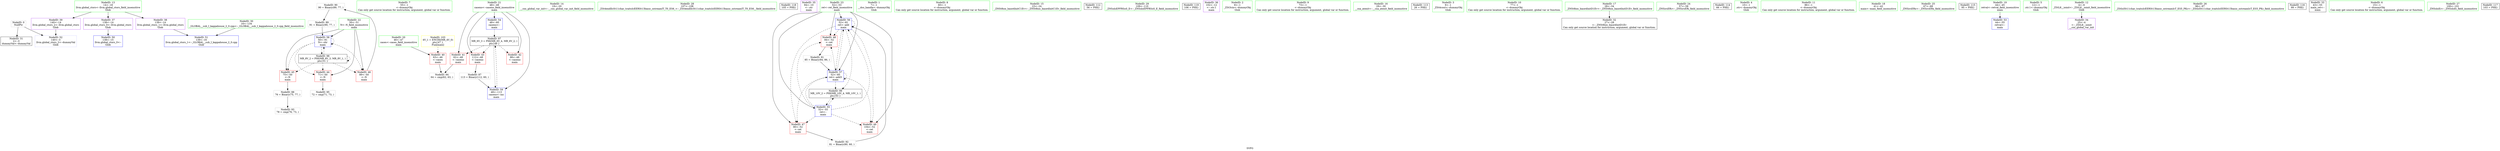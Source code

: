 digraph "SVFG" {
	label="SVFG";

	Node0x557cee0ccfd0 [shape=record,color=grey,label="{NodeID: 0\nNullPtr}"];
	Node0x557cee0ccfd0 -> Node0x557cee0df040[style=solid];
	Node0x557cee0ccfd0 -> Node0x557cee0e12c0[style=solid];
	Node0x557cee0e31d0 [shape=record,color=grey,label="{NodeID: 90\n90 = Binary(89, 77, )\n}"];
	Node0x557cee0e31d0 -> Node0x557cee0e3050[style=solid];
	Node0x557cee0dd520 [shape=record,color=green,label="{NodeID: 7\n55\<--1\n\<--dummyObj\nCan only get source location for instruction, argument, global var or function.}"];
	Node0x557cee0e6ee0 [shape=record,color=black,label="{NodeID: 97\nMR_6V_3 = PHI(MR_6V_4, MR_6V_2, )\npts\{49 \}\n}"];
	Node0x557cee0e6ee0 -> Node0x557cee0df950[style=dashed];
	Node0x557cee0e6ee0 -> Node0x557cee0dfa20[style=dashed];
	Node0x557cee0e6ee0 -> Node0x557cee0dfaf0[style=dashed];
	Node0x557cee0e6ee0 -> Node0x557cee0e18a0[style=dashed];
	Node0x557cee0de0c0 [shape=record,color=green,label="{NodeID: 14\n19\<--20\n__cxx_global_var_init\<--__cxx_global_var_init_field_insensitive\n}"];
	Node0x557cee0de6d0 [shape=record,color=green,label="{NodeID: 21\n48\<--49\ncaseno\<--caseno_field_insensitive\nmain\n}"];
	Node0x557cee0de6d0 -> Node0x557cee0df950[style=solid];
	Node0x557cee0de6d0 -> Node0x557cee0dfa20[style=solid];
	Node0x557cee0de6d0 -> Node0x557cee0dfaf0[style=solid];
	Node0x557cee0de6d0 -> Node0x557cee0e1490[style=solid];
	Node0x557cee0de6d0 -> Node0x557cee0e18a0[style=solid];
	Node0x557cee0ded40 [shape=record,color=green,label="{NodeID: 28\n107\<--108\n_ZSt4endlIcSt11char_traitsIcEERSt13basic_ostreamIT_T0_ES6_\<--_ZSt4endlIcSt11char_traitsIcEERSt13basic_ostreamIT_T0_ES6__field_insensitive\n}"];
	Node0x557cee0ed890 [shape=record,color=black,label="{NodeID: 118\n105 = PHI()\n}"];
	Node0x557cee0df3e0 [shape=record,color=purple,label="{NodeID: 35\n94\<--10\n\<--.str\nmain\n}"];
	Node0x557cee0dfa20 [shape=record,color=red,label="{NodeID: 42\n98\<--48\n\<--caseno\nmain\n}"];
	Node0x557cee0e0ff0 [shape=record,color=red,label="{NodeID: 49\n104\<--52\n\<--ret\nmain\n}"];
	Node0x557cee0e1630 [shape=record,color=blue,label="{NodeID: 56\n52\<--81\nret\<--add\nmain\n}"];
	Node0x557cee0e1630 -> Node0x557cee0dfe30[style=dashed];
	Node0x557cee0e1630 -> Node0x557cee0e0f20[style=dashed];
	Node0x557cee0e1630 -> Node0x557cee0e0ff0[style=dashed];
	Node0x557cee0e1630 -> Node0x557cee0e1630[style=dashed];
	Node0x557cee0e1630 -> Node0x557cee0e1700[style=dashed];
	Node0x557cee0e1630 -> Node0x557cee0e78e0[style=dashed];
	Node0x557cee0cc360 [shape=record,color=green,label="{NodeID: 1\n7\<--1\n__dso_handle\<--dummyObj\nGlob }"];
	Node0x557cee0e3350 [shape=record,color=grey,label="{NodeID: 91\n85 = Binary(84, 86, )\n}"];
	Node0x557cee0e3350 -> Node0x557cee0e1700[style=solid];
	Node0x557cee0dd5b0 [shape=record,color=green,label="{NodeID: 8\n60\<--1\n\<--dummyObj\nCan only get source location for instruction, argument, global var or function.}"];
	Node0x557cee0e73e0 [shape=record,color=black,label="{NodeID: 98\nMR_8V_2 = PHI(MR_8V_3, MR_8V_1, )\npts\{51 \}\n}"];
	Node0x557cee0e73e0 -> Node0x557cee0dfbc0[style=dashed];
	Node0x557cee0e73e0 -> Node0x557cee0dfc90[style=dashed];
	Node0x557cee0e73e0 -> Node0x557cee0dfd60[style=dashed];
	Node0x557cee0e73e0 -> Node0x557cee0e17d0[style=dashed];
	Node0x557cee0e73e0 -> Node0x557cee0e73e0[style=dashed];
	Node0x557cee0de190 [shape=record,color=green,label="{NodeID: 15\n23\<--24\n_ZNSt8ios_base4InitC1Ev\<--_ZNSt8ios_base4InitC1Ev_field_insensitive\n}"];
	Node0x557cee0de7a0 [shape=record,color=green,label="{NodeID: 22\n50\<--51\nN\<--N_field_insensitive\nmain\n}"];
	Node0x557cee0de7a0 -> Node0x557cee0dfbc0[style=solid];
	Node0x557cee0de7a0 -> Node0x557cee0dfc90[style=solid];
	Node0x557cee0de7a0 -> Node0x557cee0dfd60[style=solid];
	Node0x557cee0de7a0 -> Node0x557cee0e17d0[style=solid];
	Node0x557cedf825b0 [shape=record,color=black,label="{NodeID: 112\n56 = PHI()\n}"];
	Node0x557cee0dee40 [shape=record,color=green,label="{NodeID: 29\n109\<--110\n_ZNSolsEPFRSoS_E\<--_ZNSolsEPFRSoS_E_field_insensitive\n}"];
	Node0x557cee0ee470 [shape=record,color=black,label="{NodeID: 119\n106 = PHI()\n}"];
	Node0x557cee0df4b0 [shape=record,color=purple,label="{NodeID: 36\n102\<--12\n\<--.str.1\nmain\n}"];
	Node0x557cee0dfaf0 [shape=record,color=red,label="{NodeID: 43\n112\<--48\n\<--caseno\nmain\n}"];
	Node0x557cee0dfaf0 -> Node0x557cee0e2d50[style=solid];
	Node0x557cee0e10c0 [shape=record,color=blue,label="{NodeID: 50\n138\<--15\nllvm.global_ctors_0\<--\nGlob }"];
	Node0x557cee0e1700 [shape=record,color=blue,label="{NodeID: 57\n52\<--85\nret\<--add3\nmain\n}"];
	Node0x557cee0e1700 -> Node0x557cee0dfe30[style=dashed];
	Node0x557cee0e1700 -> Node0x557cee0e0f20[style=dashed];
	Node0x557cee0e1700 -> Node0x557cee0e0ff0[style=dashed];
	Node0x557cee0e1700 -> Node0x557cee0e1630[style=dashed];
	Node0x557cee0e1700 -> Node0x557cee0e1700[style=dashed];
	Node0x557cee0e1700 -> Node0x557cee0e78e0[style=dashed];
	Node0x557cee0cbe60 [shape=record,color=green,label="{NodeID: 2\n8\<--1\n_ZSt3cin\<--dummyObj\nGlob }"];
	Node0x557cee0e34d0 [shape=record,color=grey,label="{NodeID: 92\n81 = Binary(80, 60, )\n}"];
	Node0x557cee0e34d0 -> Node0x557cee0e1630[style=solid];
	Node0x557cee0dd640 [shape=record,color=green,label="{NodeID: 9\n73\<--1\n\<--dummyObj\nCan only get source location for instruction, argument, global var or function.}"];
	Node0x557cee0e78e0 [shape=record,color=black,label="{NodeID: 99\nMR_10V_2 = PHI(MR_10V_4, MR_10V_1, )\npts\{53 \}\n}"];
	Node0x557cee0e78e0 -> Node0x557cee0e1560[style=dashed];
	Node0x557cee0de260 [shape=record,color=green,label="{NodeID: 16\n29\<--30\n__cxa_atexit\<--__cxa_atexit_field_insensitive\n}"];
	Node0x557cee0de870 [shape=record,color=green,label="{NodeID: 23\n52\<--53\nret\<--ret_field_insensitive\nmain\n}"];
	Node0x557cee0de870 -> Node0x557cee0dfe30[style=solid];
	Node0x557cee0de870 -> Node0x557cee0e0f20[style=solid];
	Node0x557cee0de870 -> Node0x557cee0e0ff0[style=solid];
	Node0x557cee0de870 -> Node0x557cee0e1560[style=solid];
	Node0x557cee0de870 -> Node0x557cee0e1630[style=solid];
	Node0x557cee0de870 -> Node0x557cee0e1700[style=solid];
	Node0x557cee0ed330 [shape=record,color=black,label="{NodeID: 113\n26 = PHI()\n}"];
	Node0x557cee0def40 [shape=record,color=green,label="{NodeID: 30\n16\<--134\n_GLOBAL__sub_I_kappahouse_2_0.cpp\<--_GLOBAL__sub_I_kappahouse_2_0.cpp_field_insensitive\n}"];
	Node0x557cee0def40 -> Node0x557cee0e11c0[style=solid];
	Node0x557cee0df580 [shape=record,color=purple,label="{NodeID: 37\n138\<--14\nllvm.global_ctors_0\<--llvm.global_ctors\nGlob }"];
	Node0x557cee0df580 -> Node0x557cee0e10c0[style=solid];
	Node0x557cee0dfbc0 [shape=record,color=red,label="{NodeID: 44\n71\<--50\n\<--N\nmain\n}"];
	Node0x557cee0dfbc0 -> Node0x557cee0e3950[style=solid];
	Node0x557cee0e11c0 [shape=record,color=blue,label="{NodeID: 51\n139\<--16\nllvm.global_ctors_1\<--_GLOBAL__sub_I_kappahouse_2_0.cpp\nGlob }"];
	Node0x557cee0e17d0 [shape=record,color=blue,label="{NodeID: 58\n50\<--91\nN\<--shr\nmain\n}"];
	Node0x557cee0e17d0 -> Node0x557cee0dfbc0[style=dashed];
	Node0x557cee0e17d0 -> Node0x557cee0dfc90[style=dashed];
	Node0x557cee0e17d0 -> Node0x557cee0dfd60[style=dashed];
	Node0x557cee0e17d0 -> Node0x557cee0e17d0[style=dashed];
	Node0x557cee0e17d0 -> Node0x557cee0e73e0[style=dashed];
	Node0x557cee0cc0f0 [shape=record,color=green,label="{NodeID: 3\n9\<--1\n_ZSt4cout\<--dummyObj\nGlob }"];
	Node0x557cee0e3650 [shape=record,color=grey,label="{NodeID: 93\n78 = cmp(76, 73, )\n}"];
	Node0x557cee0dde80 [shape=record,color=green,label="{NodeID: 10\n77\<--1\n\<--dummyObj\nCan only get source location for instruction, argument, global var or function.}"];
	Node0x557cee0de330 [shape=record,color=green,label="{NodeID: 17\n28\<--34\n_ZNSt8ios_base4InitD1Ev\<--_ZNSt8ios_base4InitD1Ev_field_insensitive\n}"];
	Node0x557cee0de330 -> Node0x557cee0df140[style=solid];
	Node0x557cee0de940 [shape=record,color=green,label="{NodeID: 24\n57\<--58\n_ZNSirsERi\<--_ZNSirsERi_field_insensitive\n}"];
	Node0x557cee0ed430 [shape=record,color=black,label="{NodeID: 114\n66 = PHI()\n}"];
	Node0x557cee0df040 [shape=record,color=black,label="{NodeID: 31\n2\<--3\ndummyVal\<--dummyVal\n}"];
	Node0x557cee0df680 [shape=record,color=purple,label="{NodeID: 38\n139\<--14\nllvm.global_ctors_1\<--llvm.global_ctors\nGlob }"];
	Node0x557cee0df680 -> Node0x557cee0e11c0[style=solid];
	Node0x557cee0dfc90 [shape=record,color=red,label="{NodeID: 45\n75\<--50\n\<--N\nmain\n}"];
	Node0x557cee0dfc90 -> Node0x557cee0e2ed0[style=solid];
	Node0x557cee0e12c0 [shape=record,color=blue, style = dotted,label="{NodeID: 52\n140\<--3\nllvm.global_ctors_2\<--dummyVal\nGlob }"];
	Node0x557cee0e18a0 [shape=record,color=blue,label="{NodeID: 59\n48\<--113\ncaseno\<--inc\nmain\n}"];
	Node0x557cee0e18a0 -> Node0x557cee0e6ee0[style=dashed];
	Node0x557cee0e2d50 [shape=record,color=grey,label="{NodeID: 87\n113 = Binary(112, 60, )\n}"];
	Node0x557cee0e2d50 -> Node0x557cee0e18a0[style=solid];
	Node0x557cee0cd160 [shape=record,color=green,label="{NodeID: 4\n10\<--1\n.str\<--dummyObj\nGlob }"];
	Node0x557cee0e37d0 [shape=record,color=grey,label="{NodeID: 94\n64 = cmp(62, 63, )\n}"];
	Node0x557cee0ddf10 [shape=record,color=green,label="{NodeID: 11\n86\<--1\n\<--dummyObj\nCan only get source location for instruction, argument, global var or function.}"];
	Node0x557cee0de430 [shape=record,color=green,label="{NodeID: 18\n41\<--42\nmain\<--main_field_insensitive\n}"];
	Node0x557cee0dea40 [shape=record,color=green,label="{NodeID: 25\n67\<--68\n_ZNSirsERx\<--_ZNSirsERx_field_insensitive\n}"];
	Node0x557cee0ed530 [shape=record,color=black,label="{NodeID: 115\n95 = PHI()\n}"];
	Node0x557cee0df140 [shape=record,color=black,label="{NodeID: 32\n27\<--28\n\<--_ZNSt8ios_base4InitD1Ev\nCan only get source location for instruction, argument, global var or function.}"];
	Node0x557cee0df780 [shape=record,color=purple,label="{NodeID: 39\n140\<--14\nllvm.global_ctors_2\<--llvm.global_ctors\nGlob }"];
	Node0x557cee0df780 -> Node0x557cee0e12c0[style=solid];
	Node0x557cee0dfd60 [shape=record,color=red,label="{NodeID: 46\n89\<--50\n\<--N\nmain\n}"];
	Node0x557cee0dfd60 -> Node0x557cee0e31d0[style=solid];
	Node0x557cee0e13c0 [shape=record,color=blue,label="{NodeID: 53\n44\<--55\nretval\<--\nmain\n}"];
	Node0x557cee0e2ed0 [shape=record,color=grey,label="{NodeID: 88\n76 = Binary(75, 77, )\n}"];
	Node0x557cee0e2ed0 -> Node0x557cee0e3650[style=solid];
	Node0x557cee0cd1f0 [shape=record,color=green,label="{NodeID: 5\n12\<--1\n.str.1\<--dummyObj\nGlob }"];
	Node0x557cee0e3950 [shape=record,color=grey,label="{NodeID: 95\n72 = cmp(71, 73, )\n}"];
	Node0x557cee0ddfa0 [shape=record,color=green,label="{NodeID: 12\n4\<--6\n_ZStL8__ioinit\<--_ZStL8__ioinit_field_insensitive\nGlob }"];
	Node0x557cee0ddfa0 -> Node0x557cee0df310[style=solid];
	Node0x557cee0de530 [shape=record,color=green,label="{NodeID: 19\n44\<--45\nretval\<--retval_field_insensitive\nmain\n}"];
	Node0x557cee0de530 -> Node0x557cee0e13c0[style=solid];
	Node0x557cee0deb40 [shape=record,color=green,label="{NodeID: 26\n96\<--97\n_ZStlsISt11char_traitsIcEERSt13basic_ostreamIcT_ES5_PKc\<--_ZStlsISt11char_traitsIcEERSt13basic_ostreamIcT_ES5_PKc_field_insensitive\n}"];
	Node0x557cee0ed690 [shape=record,color=black,label="{NodeID: 116\n99 = PHI()\n}"];
	Node0x557cee0df240 [shape=record,color=black,label="{NodeID: 33\n43\<--55\nmain_ret\<--\nmain\n}"];
	Node0x557cee0df880 [shape=record,color=red,label="{NodeID: 40\n63\<--46\n\<--cases\nmain\n}"];
	Node0x557cee0df880 -> Node0x557cee0e37d0[style=solid];
	Node0x557cee0dfe30 [shape=record,color=red,label="{NodeID: 47\n80\<--52\n\<--ret\nmain\n}"];
	Node0x557cee0dfe30 -> Node0x557cee0e34d0[style=solid];
	Node0x557cee0e1490 [shape=record,color=blue,label="{NodeID: 54\n48\<--60\ncaseno\<--\nmain\n}"];
	Node0x557cee0e1490 -> Node0x557cee0e6ee0[style=dashed];
	Node0x557cee0e3050 [shape=record,color=grey,label="{NodeID: 89\n91 = Binary(90, 77, )\n}"];
	Node0x557cee0e3050 -> Node0x557cee0e17d0[style=solid];
	Node0x557cee0dd490 [shape=record,color=green,label="{NodeID: 6\n15\<--1\n\<--dummyObj\nCan only get source location for instruction, argument, global var or function.}"];
	Node0x557cee0de030 [shape=record,color=green,label="{NodeID: 13\n14\<--18\nllvm.global_ctors\<--llvm.global_ctors_field_insensitive\nGlob }"];
	Node0x557cee0de030 -> Node0x557cee0df580[style=solid];
	Node0x557cee0de030 -> Node0x557cee0df680[style=solid];
	Node0x557cee0de030 -> Node0x557cee0df780[style=solid];
	Node0x557cee0e9300 [shape=record,color=yellow,style=double,label="{NodeID: 103\n4V_1 = ENCHI(MR_4V_0)\npts\{47 \}\nFun[main]}"];
	Node0x557cee0e9300 -> Node0x557cee0df880[style=dashed];
	Node0x557cee0de600 [shape=record,color=green,label="{NodeID: 20\n46\<--47\ncases\<--cases_field_insensitive\nmain\n}"];
	Node0x557cee0de600 -> Node0x557cee0df880[style=solid];
	Node0x557cee0dec40 [shape=record,color=green,label="{NodeID: 27\n100\<--101\n_ZNSolsEi\<--_ZNSolsEi_field_insensitive\n}"];
	Node0x557cee0ed790 [shape=record,color=black,label="{NodeID: 117\n103 = PHI()\n}"];
	Node0x557cee0df310 [shape=record,color=purple,label="{NodeID: 34\n25\<--4\n\<--_ZStL8__ioinit\n__cxx_global_var_init\n}"];
	Node0x557cee0df950 [shape=record,color=red,label="{NodeID: 41\n62\<--48\n\<--caseno\nmain\n}"];
	Node0x557cee0df950 -> Node0x557cee0e37d0[style=solid];
	Node0x557cee0e0f20 [shape=record,color=red,label="{NodeID: 48\n84\<--52\n\<--ret\nmain\n}"];
	Node0x557cee0e0f20 -> Node0x557cee0e3350[style=solid];
	Node0x557cee0e1560 [shape=record,color=blue,label="{NodeID: 55\n52\<--55\nret\<--\nmain\n}"];
	Node0x557cee0e1560 -> Node0x557cee0dfe30[style=dashed];
	Node0x557cee0e1560 -> Node0x557cee0e0f20[style=dashed];
	Node0x557cee0e1560 -> Node0x557cee0e0ff0[style=dashed];
	Node0x557cee0e1560 -> Node0x557cee0e1630[style=dashed];
	Node0x557cee0e1560 -> Node0x557cee0e1700[style=dashed];
	Node0x557cee0e1560 -> Node0x557cee0e78e0[style=dashed];
}
